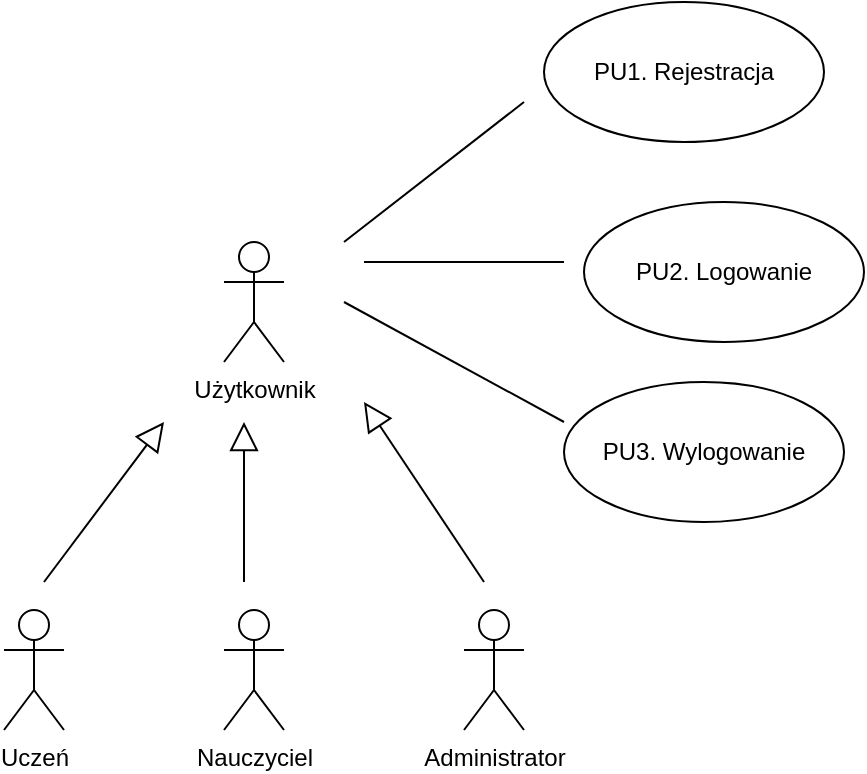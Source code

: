 <mxfile version="24.8.4">
  <diagram name="Strona-1" id="Scgg916_XBtNbLoqnLQ0">
    <mxGraphModel dx="1674" dy="746" grid="1" gridSize="10" guides="1" tooltips="1" connect="1" arrows="1" fold="1" page="1" pageScale="1" pageWidth="1169" pageHeight="827" math="0" shadow="0">
      <root>
        <mxCell id="0" />
        <mxCell id="1" parent="0" />
        <mxCell id="Vpx7Sv_BWOCrT1ZjL_7J-1" value="Nauczyciel" style="shape=umlActor;html=1;verticalLabelPosition=bottom;verticalAlign=top;align=center;" vertex="1" parent="1">
          <mxGeometry x="180" y="384" width="30" height="60" as="geometry" />
        </mxCell>
        <mxCell id="Vpx7Sv_BWOCrT1ZjL_7J-2" value="Uczeń" style="shape=umlActor;html=1;verticalLabelPosition=bottom;verticalAlign=top;align=center;" vertex="1" parent="1">
          <mxGeometry x="70" y="384" width="30" height="60" as="geometry" />
        </mxCell>
        <mxCell id="Vpx7Sv_BWOCrT1ZjL_7J-3" value="Administrator" style="shape=umlActor;html=1;verticalLabelPosition=bottom;verticalAlign=top;align=center;" vertex="1" parent="1">
          <mxGeometry x="300" y="384" width="30" height="60" as="geometry" />
        </mxCell>
        <mxCell id="Vpx7Sv_BWOCrT1ZjL_7J-4" value="Użytkownik" style="shape=umlActor;html=1;verticalLabelPosition=bottom;verticalAlign=top;align=center;" vertex="1" parent="1">
          <mxGeometry x="180" y="200" width="30" height="60" as="geometry" />
        </mxCell>
        <mxCell id="Vpx7Sv_BWOCrT1ZjL_7J-5" value="" style="edgeStyle=none;html=1;endArrow=block;endFill=0;endSize=12;verticalAlign=bottom;rounded=0;" edge="1" parent="1">
          <mxGeometry width="160" relative="1" as="geometry">
            <mxPoint x="90" y="370" as="sourcePoint" />
            <mxPoint x="150" y="290" as="targetPoint" />
          </mxGeometry>
        </mxCell>
        <mxCell id="Vpx7Sv_BWOCrT1ZjL_7J-6" value="" style="edgeStyle=none;html=1;endArrow=block;endFill=0;endSize=12;verticalAlign=bottom;rounded=0;" edge="1" parent="1">
          <mxGeometry width="160" relative="1" as="geometry">
            <mxPoint x="190" y="370" as="sourcePoint" />
            <mxPoint x="190" y="290" as="targetPoint" />
          </mxGeometry>
        </mxCell>
        <mxCell id="Vpx7Sv_BWOCrT1ZjL_7J-7" value="" style="edgeStyle=none;html=1;endArrow=block;endFill=0;endSize=12;verticalAlign=bottom;rounded=0;" edge="1" parent="1">
          <mxGeometry width="160" relative="1" as="geometry">
            <mxPoint x="310" y="370" as="sourcePoint" />
            <mxPoint x="250" y="280" as="targetPoint" />
          </mxGeometry>
        </mxCell>
        <mxCell id="Vpx7Sv_BWOCrT1ZjL_7J-8" value="" style="edgeStyle=none;html=1;endArrow=none;verticalAlign=bottom;rounded=0;" edge="1" parent="1">
          <mxGeometry width="160" relative="1" as="geometry">
            <mxPoint x="240" y="200" as="sourcePoint" />
            <mxPoint x="330" y="130" as="targetPoint" />
          </mxGeometry>
        </mxCell>
        <mxCell id="Vpx7Sv_BWOCrT1ZjL_7J-9" value="" style="edgeStyle=none;html=1;endArrow=none;verticalAlign=bottom;rounded=0;" edge="1" parent="1">
          <mxGeometry width="160" relative="1" as="geometry">
            <mxPoint x="250" y="210" as="sourcePoint" />
            <mxPoint x="350" y="210" as="targetPoint" />
          </mxGeometry>
        </mxCell>
        <mxCell id="Vpx7Sv_BWOCrT1ZjL_7J-10" value="" style="edgeStyle=none;html=1;endArrow=none;verticalAlign=bottom;rounded=0;" edge="1" parent="1">
          <mxGeometry width="160" relative="1" as="geometry">
            <mxPoint x="240" y="230" as="sourcePoint" />
            <mxPoint x="350" y="290" as="targetPoint" />
          </mxGeometry>
        </mxCell>
        <mxCell id="Vpx7Sv_BWOCrT1ZjL_7J-11" value="PU3. Wylogowanie" style="ellipse;whiteSpace=wrap;html=1;" vertex="1" parent="1">
          <mxGeometry x="350" y="270" width="140" height="70" as="geometry" />
        </mxCell>
        <mxCell id="Vpx7Sv_BWOCrT1ZjL_7J-12" value="PU2. Logowanie" style="ellipse;whiteSpace=wrap;html=1;" vertex="1" parent="1">
          <mxGeometry x="360" y="180" width="140" height="70" as="geometry" />
        </mxCell>
        <mxCell id="Vpx7Sv_BWOCrT1ZjL_7J-13" value="PU1. Rejestracja" style="ellipse;whiteSpace=wrap;html=1;" vertex="1" parent="1">
          <mxGeometry x="340" y="80" width="140" height="70" as="geometry" />
        </mxCell>
      </root>
    </mxGraphModel>
  </diagram>
</mxfile>
